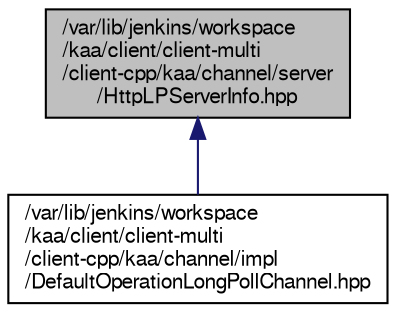 digraph "/var/lib/jenkins/workspace/kaa/client/client-multi/client-cpp/kaa/channel/server/HttpLPServerInfo.hpp"
{
  bgcolor="transparent";
  edge [fontname="FreeSans",fontsize="10",labelfontname="FreeSans",labelfontsize="10"];
  node [fontname="FreeSans",fontsize="10",shape=record];
  Node1 [label="/var/lib/jenkins/workspace\l/kaa/client/client-multi\l/client-cpp/kaa/channel/server\l/HttpLPServerInfo.hpp",height=0.2,width=0.4,color="black", fillcolor="grey75", style="filled" fontcolor="black"];
  Node1 -> Node2 [dir="back",color="midnightblue",fontsize="10",style="solid",fontname="FreeSans"];
  Node2 [label="/var/lib/jenkins/workspace\l/kaa/client/client-multi\l/client-cpp/kaa/channel/impl\l/DefaultOperationLongPollChannel.hpp",height=0.2,width=0.4,color="black",URL="$DefaultOperationLongPollChannel_8hpp.html"];
}
